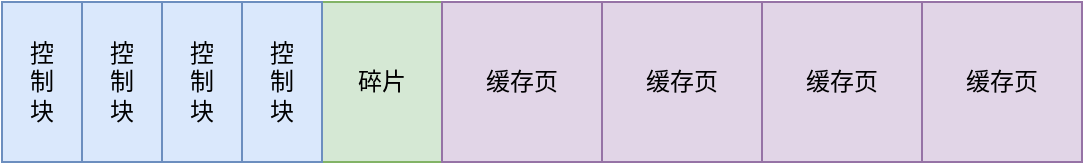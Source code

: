 <mxfile version="20.3.7" type="github">
  <diagram id="lzuxYSnDFWuaB7cAEX7z" name="Page-1">
    <mxGraphModel dx="781" dy="436" grid="1" gridSize="10" guides="1" tooltips="1" connect="1" arrows="1" fold="1" page="1" pageScale="1" pageWidth="827" pageHeight="1169" math="0" shadow="0">
      <root>
        <mxCell id="0" />
        <mxCell id="1" parent="0" />
        <mxCell id="_hvPgy7QcTn9_etGL15T-2" value="控&lt;br&gt;制&lt;br&gt;块" style="rounded=0;whiteSpace=wrap;html=1;fillColor=#dae8fc;strokeColor=#6c8ebf;" parent="1" vertex="1">
          <mxGeometry x="80" y="80" width="40" height="80" as="geometry" />
        </mxCell>
        <mxCell id="_hvPgy7QcTn9_etGL15T-3" value="控&lt;br&gt;制&lt;br&gt;块" style="rounded=0;whiteSpace=wrap;html=1;fillColor=#dae8fc;strokeColor=#6c8ebf;" parent="1" vertex="1">
          <mxGeometry x="120" y="80" width="40" height="80" as="geometry" />
        </mxCell>
        <mxCell id="_hvPgy7QcTn9_etGL15T-4" value="控&lt;br&gt;制&lt;br&gt;块" style="rounded=0;whiteSpace=wrap;html=1;fillColor=#dae8fc;strokeColor=#6c8ebf;" parent="1" vertex="1">
          <mxGeometry x="160" y="80" width="40" height="80" as="geometry" />
        </mxCell>
        <mxCell id="_hvPgy7QcTn9_etGL15T-5" value="碎片" style="rounded=0;whiteSpace=wrap;html=1;fillColor=#d5e8d4;strokeColor=#82b366;" parent="1" vertex="1">
          <mxGeometry x="240" y="80" width="60" height="80" as="geometry" />
        </mxCell>
        <mxCell id="_hvPgy7QcTn9_etGL15T-6" value="控&lt;br&gt;制&lt;br&gt;块" style="rounded=0;whiteSpace=wrap;html=1;fillColor=#dae8fc;strokeColor=#6c8ebf;" parent="1" vertex="1">
          <mxGeometry x="200" y="80" width="40" height="80" as="geometry" />
        </mxCell>
        <mxCell id="_hvPgy7QcTn9_etGL15T-7" value="缓存页" style="rounded=0;whiteSpace=wrap;html=1;fillColor=#e1d5e7;strokeColor=#9673a6;" parent="1" vertex="1">
          <mxGeometry x="300" y="80" width="80" height="80" as="geometry" />
        </mxCell>
        <mxCell id="_hvPgy7QcTn9_etGL15T-8" value="缓存页" style="rounded=0;whiteSpace=wrap;html=1;fillColor=#e1d5e7;strokeColor=#9673a6;" parent="1" vertex="1">
          <mxGeometry x="380" y="80" width="80" height="80" as="geometry" />
        </mxCell>
        <mxCell id="_hvPgy7QcTn9_etGL15T-9" value="缓存页" style="rounded=0;whiteSpace=wrap;html=1;fillColor=#e1d5e7;strokeColor=#9673a6;" parent="1" vertex="1">
          <mxGeometry x="460" y="80" width="80" height="80" as="geometry" />
        </mxCell>
        <mxCell id="_hvPgy7QcTn9_etGL15T-10" value="缓存页" style="rounded=0;whiteSpace=wrap;html=1;fillColor=#e1d5e7;strokeColor=#9673a6;" parent="1" vertex="1">
          <mxGeometry x="540" y="80" width="80" height="80" as="geometry" />
        </mxCell>
      </root>
    </mxGraphModel>
  </diagram>
</mxfile>
